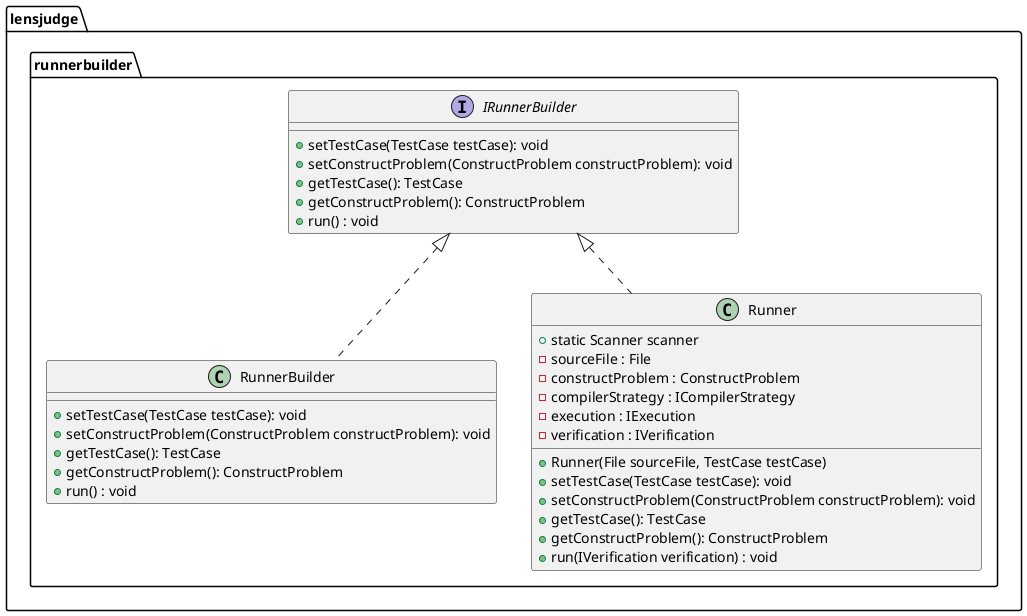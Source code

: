 @startuml
package lensjudge.runnerbuilder {
    interface IRunnerBuilder {
        + setTestCase(TestCase testCase): void
        + setConstructProblem(ConstructProblem constructProblem): void
        + getTestCase(): TestCase
        + getConstructProblem(): ConstructProblem
        + run() : void
    }

    class RunnerBuilder {
        + setTestCase(TestCase testCase): void
        + setConstructProblem(ConstructProblem constructProblem): void
        + getTestCase(): TestCase
        + getConstructProblem(): ConstructProblem
        + run() : void
    }

    class Runner {
        + static Scanner scanner
        - sourceFile : File
        - constructProblem : ConstructProblem
        - compilerStrategy : ICompilerStrategy
        - execution : IExecution
        - verification : IVerification
        + Runner(File sourceFile, TestCase testCase)
        + setTestCase(TestCase testCase): void
        + setConstructProblem(ConstructProblem constructProblem): void
        + getTestCase(): TestCase
        + getConstructProblem(): ConstructProblem
        + run(IVerification verification) : void
        }

    IRunnerBuilder <|.. RunnerBuilder
    IRunnerBuilder <|.. Runner
}
@enduml